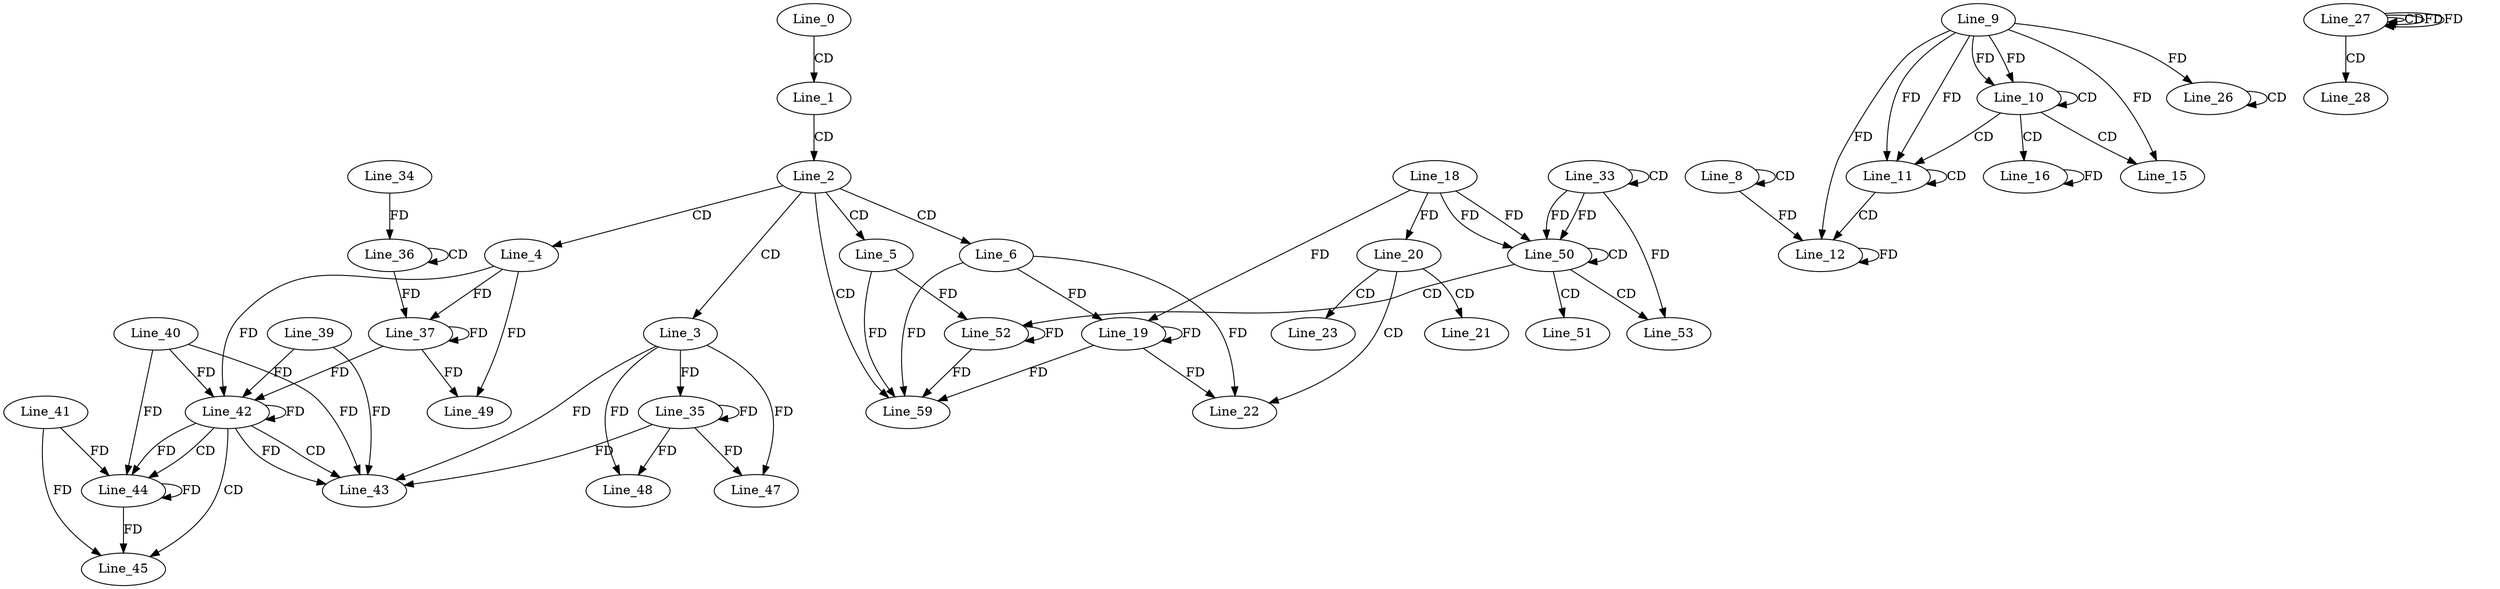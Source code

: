 digraph G {
  Line_0;
  Line_1;
  Line_2;
  Line_3;
  Line_4;
  Line_5;
  Line_6;
  Line_8;
  Line_8;
  Line_9;
  Line_10;
  Line_10;
  Line_11;
  Line_11;
  Line_12;
  Line_12;
  Line_15;
  Line_16;
  Line_16;
  Line_19;
  Line_19;
  Line_18;
  Line_20;
  Line_20;
  Line_20;
  Line_21;
  Line_22;
  Line_23;
  Line_26;
  Line_26;
  Line_27;
  Line_27;
  Line_27;
  Line_28;
  Line_33;
  Line_33;
  Line_35;
  Line_36;
  Line_36;
  Line_34;
  Line_37;
  Line_37;
  Line_42;
  Line_40;
  Line_42;
  Line_39;
  Line_42;
  Line_43;
  Line_44;
  Line_41;
  Line_45;
  Line_47;
  Line_48;
  Line_49;
  Line_50;
  Line_50;
  Line_51;
  Line_52;
  Line_53;
  Line_59;
  Line_0 -> Line_1 [ label="CD" ];
  Line_1 -> Line_2 [ label="CD" ];
  Line_2 -> Line_3 [ label="CD" ];
  Line_2 -> Line_4 [ label="CD" ];
  Line_2 -> Line_5 [ label="CD" ];
  Line_2 -> Line_6 [ label="CD" ];
  Line_8 -> Line_8 [ label="CD" ];
  Line_9 -> Line_10 [ label="FD" ];
  Line_10 -> Line_10 [ label="CD" ];
  Line_9 -> Line_10 [ label="FD" ];
  Line_10 -> Line_11 [ label="CD" ];
  Line_9 -> Line_11 [ label="FD" ];
  Line_11 -> Line_11 [ label="CD" ];
  Line_9 -> Line_11 [ label="FD" ];
  Line_11 -> Line_12 [ label="CD" ];
  Line_8 -> Line_12 [ label="FD" ];
  Line_12 -> Line_12 [ label="FD" ];
  Line_9 -> Line_12 [ label="FD" ];
  Line_10 -> Line_15 [ label="CD" ];
  Line_9 -> Line_15 [ label="FD" ];
  Line_10 -> Line_16 [ label="CD" ];
  Line_16 -> Line_16 [ label="FD" ];
  Line_6 -> Line_19 [ label="FD" ];
  Line_19 -> Line_19 [ label="FD" ];
  Line_18 -> Line_19 [ label="FD" ];
  Line_18 -> Line_20 [ label="FD" ];
  Line_20 -> Line_21 [ label="CD" ];
  Line_20 -> Line_22 [ label="CD" ];
  Line_6 -> Line_22 [ label="FD" ];
  Line_19 -> Line_22 [ label="FD" ];
  Line_20 -> Line_23 [ label="CD" ];
  Line_26 -> Line_26 [ label="CD" ];
  Line_9 -> Line_26 [ label="FD" ];
  Line_27 -> Line_27 [ label="CD" ];
  Line_27 -> Line_27 [ label="FD" ];
  Line_27 -> Line_28 [ label="CD" ];
  Line_33 -> Line_33 [ label="CD" ];
  Line_3 -> Line_35 [ label="FD" ];
  Line_35 -> Line_35 [ label="FD" ];
  Line_36 -> Line_36 [ label="CD" ];
  Line_34 -> Line_36 [ label="FD" ];
  Line_4 -> Line_37 [ label="FD" ];
  Line_37 -> Line_37 [ label="FD" ];
  Line_36 -> Line_37 [ label="FD" ];
  Line_42 -> Line_42 [ label="FD" ];
  Line_40 -> Line_42 [ label="FD" ];
  Line_4 -> Line_42 [ label="FD" ];
  Line_37 -> Line_42 [ label="FD" ];
  Line_39 -> Line_42 [ label="FD" ];
  Line_42 -> Line_43 [ label="CD" ];
  Line_3 -> Line_43 [ label="FD" ];
  Line_35 -> Line_43 [ label="FD" ];
  Line_39 -> Line_43 [ label="FD" ];
  Line_42 -> Line_43 [ label="FD" ];
  Line_40 -> Line_43 [ label="FD" ];
  Line_42 -> Line_44 [ label="CD" ];
  Line_44 -> Line_44 [ label="FD" ];
  Line_41 -> Line_44 [ label="FD" ];
  Line_42 -> Line_44 [ label="FD" ];
  Line_40 -> Line_44 [ label="FD" ];
  Line_42 -> Line_45 [ label="CD" ];
  Line_44 -> Line_45 [ label="FD" ];
  Line_41 -> Line_45 [ label="FD" ];
  Line_3 -> Line_47 [ label="FD" ];
  Line_35 -> Line_47 [ label="FD" ];
  Line_3 -> Line_48 [ label="FD" ];
  Line_35 -> Line_48 [ label="FD" ];
  Line_4 -> Line_49 [ label="FD" ];
  Line_37 -> Line_49 [ label="FD" ];
  Line_33 -> Line_50 [ label="FD" ];
  Line_18 -> Line_50 [ label="FD" ];
  Line_50 -> Line_50 [ label="CD" ];
  Line_33 -> Line_50 [ label="FD" ];
  Line_18 -> Line_50 [ label="FD" ];
  Line_50 -> Line_51 [ label="CD" ];
  Line_50 -> Line_52 [ label="CD" ];
  Line_5 -> Line_52 [ label="FD" ];
  Line_52 -> Line_52 [ label="FD" ];
  Line_50 -> Line_53 [ label="CD" ];
  Line_33 -> Line_53 [ label="FD" ];
  Line_2 -> Line_59 [ label="CD" ];
  Line_5 -> Line_59 [ label="FD" ];
  Line_52 -> Line_59 [ label="FD" ];
  Line_6 -> Line_59 [ label="FD" ];
  Line_19 -> Line_59 [ label="FD" ];
  Line_27 -> Line_27 [ label="FD" ];
}
